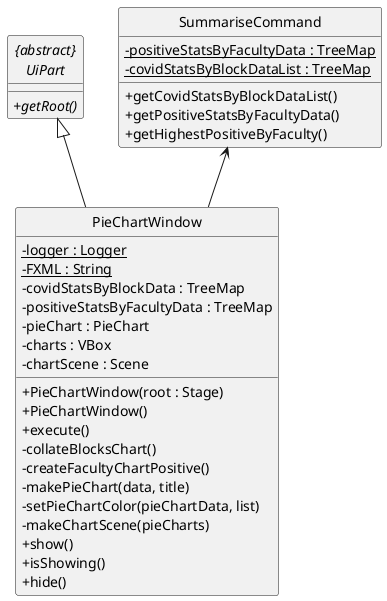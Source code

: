 @startuml
skinparam backgroundColor #ffffff
skinparam classAttributeIconSize 0
hide circle

abstract class "{abstract}\nUiPart" {
    + {abstract} getRoot()
}

class SummariseCommand {
    /' Fields '/
    -{static}positiveStatsByFacultyData : TreeMap
    -{static}covidStatsByBlockDataList : TreeMap

    /' Methods '/
    + getCovidStatsByBlockDataList()
    + getPositiveStatsByFacultyData()
    + getHighestPositiveByFaculty()
}

class PieChartWindow {
    /' Fields '/
    - {static} logger : Logger
    - {static} FXML : String
    - covidStatsByBlockData : TreeMap
    - positiveStatsByFacultyData : TreeMap
    - pieChart : PieChart
    - charts : VBox
    - chartScene : Scene

    /' Methods '/
    + PieChartWindow(root : Stage)
    + PieChartWindow()
    + execute()
    - collateBlocksChart()
    - createFacultyChartPositive()
    - makePieChart(data, title)
    - setPieChartColor(pieChartData, list)
    - makeChartScene(pieCharts)
    + show()
    + isShowing()
    + hide()
}

SummariseCommand <-- PieChartWindow
"{abstract}\nUiPart" <|-- PieChartWindow
@enduml